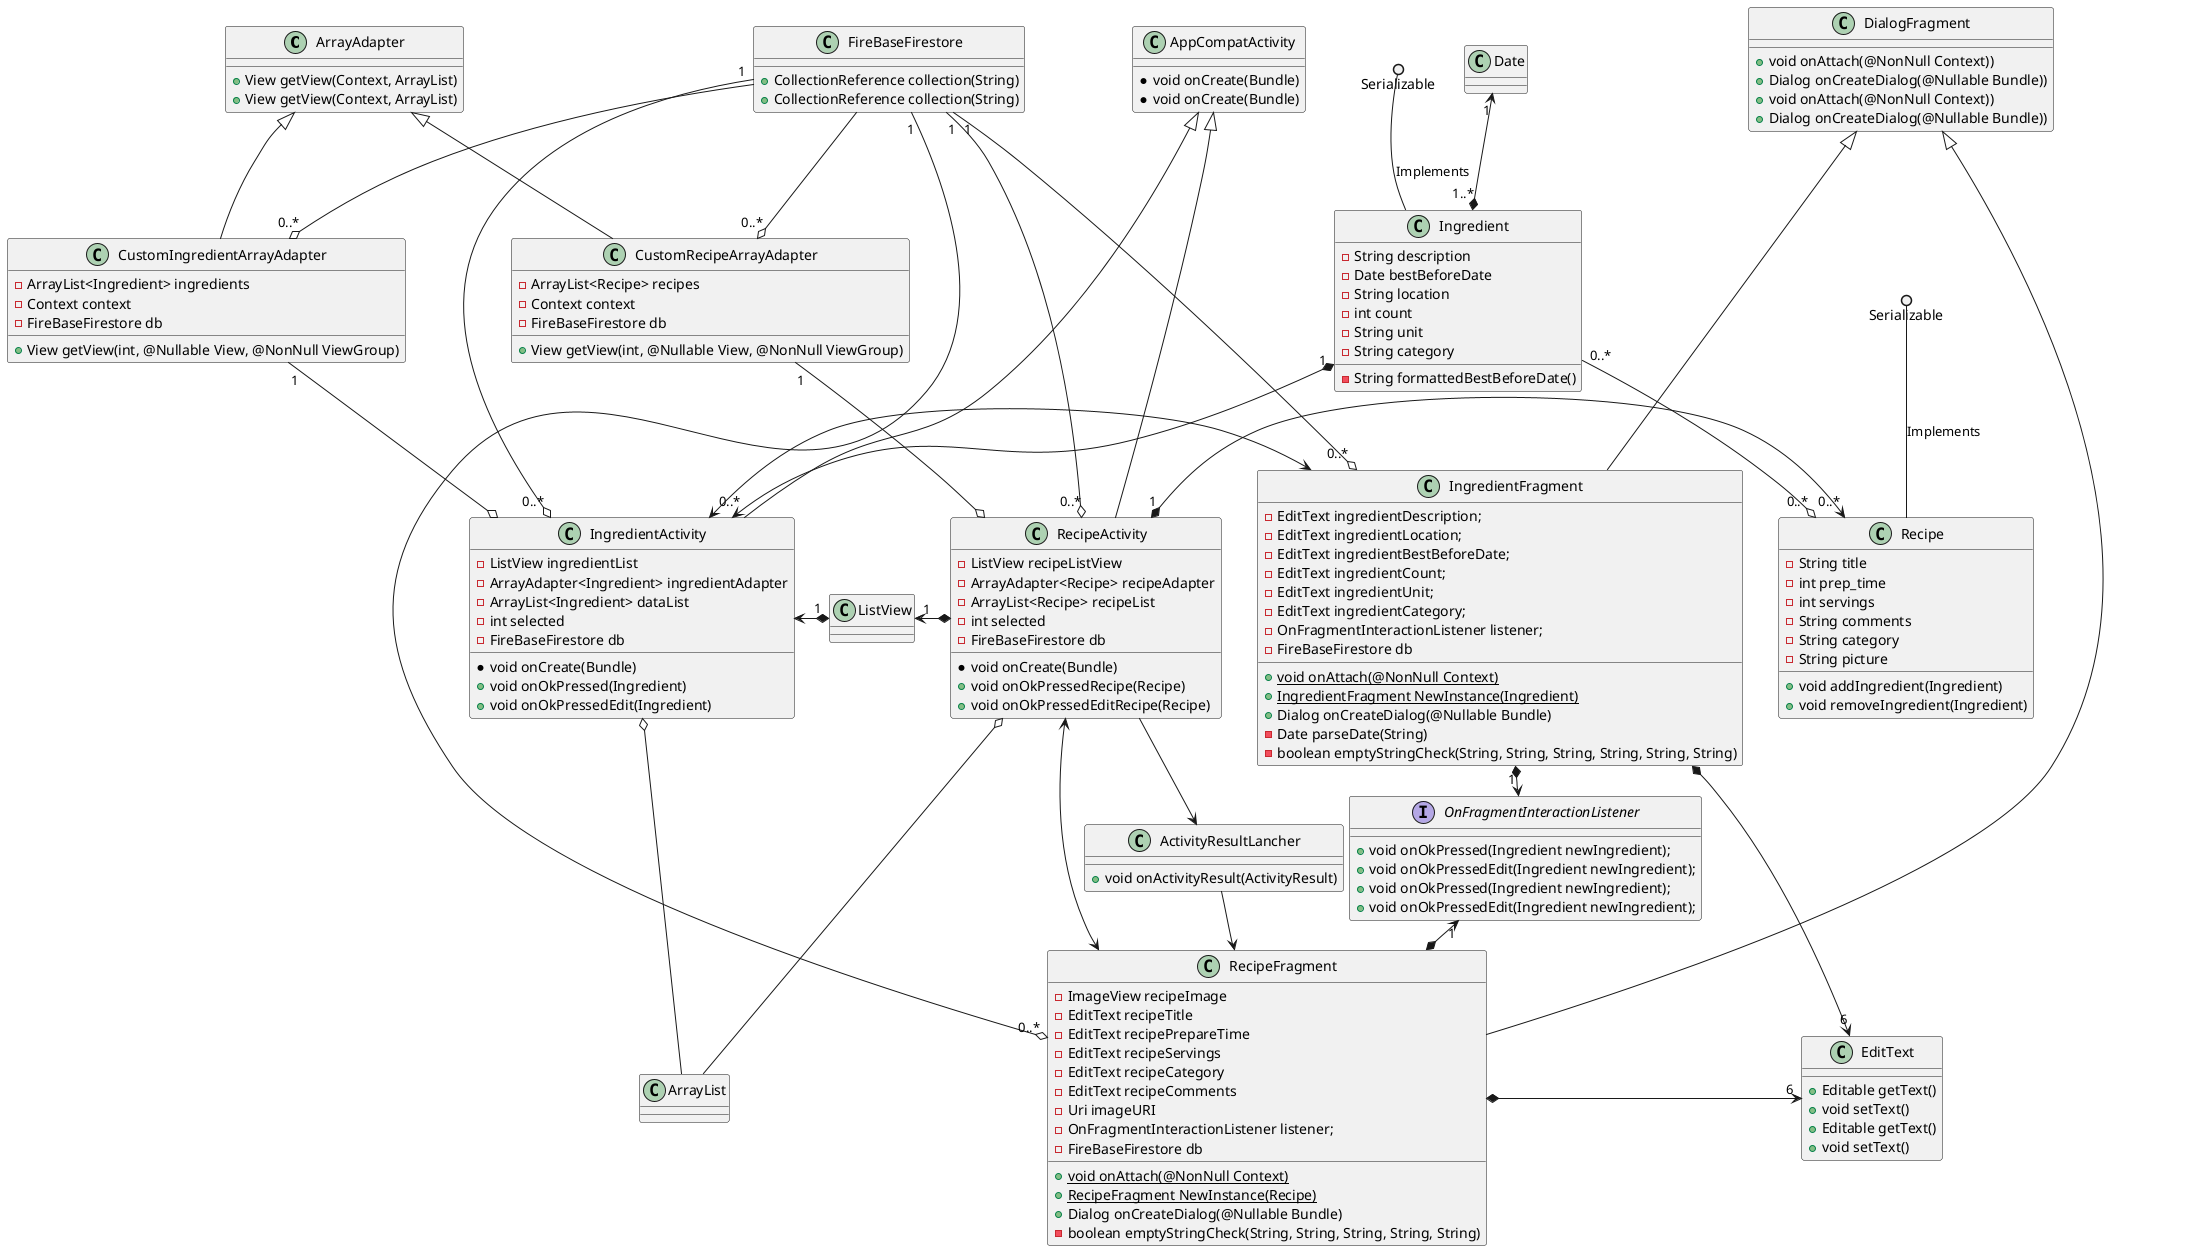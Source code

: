 @startuml
'https://plantuml.com/class-diagram
class ArrayAdapter {
+View getView(Context, ArrayList)
}

class EditText {
+Editable getText()
+void setText()
}

class FireBaseFirestore {
+CollectionReference collection(String)
}

class Ingredient {
-String description
-Date bestBeforeDate
-String location
-int count
-String unit
-String category

-String formattedBestBeforeDate()
}

class AppCompatActivity {
*void onCreate(Bundle)
}

class IngredientActivity {
-ListView ingredientList
-ArrayAdapter<Ingredient> ingredientAdapter
-ArrayList<Ingredient> dataList
-int selected
-FireBaseFirestore db

*void onCreate(Bundle)
+void onOkPressed(Ingredient)
+void onOkPressedEdit(Ingredient)
}

class DialogFragment {
+void onAttach(@NonNull Context))
+Dialog onCreateDialog(@Nullable Bundle))
}

class IngredientFragment {
-EditText ingredientDescription;
-EditText ingredientLocation;
-EditText ingredientBestBeforeDate;
-EditText ingredientCount;
-EditText ingredientUnit;
-EditText ingredientCategory;
-OnFragmentInteractionListener listener;
-FireBaseFirestore db

+ {static} void onAttach(@NonNull Context)
+ {static} IngredientFragment NewInstance(Ingredient)
+ Dialog onCreateDialog(@Nullable Bundle)
- Date parseDate(String)
- boolean emptyStringCheck(String, String, String, String, String, String)
}

interface OnFragmentInteractionListener {
+void onOkPressed(Ingredient newIngredient);
+void onOkPressedEdit(Ingredient newIngredient);
}

class CustomIngredientArrayAdapter extends ArrayAdapter {
- ArrayList<Ingredient> ingredients
- Context context
- FireBaseFirestore db

+ View getView(int, @Nullable View, @NonNull ViewGroup)
}



class ArrayAdapter {
+View getView(Context, ArrayList)
}

class EditText {
+Editable getText()
+void setText()
}

class FireBaseFirestore {
+CollectionReference collection(String)
}

class ActivityResultLancher {
    +void onActivityResult(ActivityResult)
}

class Recipe {
-String title
-int prep_time
-int servings
-String comments
-String category
-String picture

+void addIngredient(Ingredient)
+void removeIngredient(Ingredient)
}

class AppCompatActivity {
*void onCreate(Bundle)
}

class RecipeActivity {
-ListView recipeListView
-ArrayAdapter<Recipe> recipeAdapter
-ArrayList<Recipe> recipeList
-int selected
-FireBaseFirestore db

*void onCreate(Bundle)
+void onOkPressedRecipe(Recipe)
+void onOkPressedEditRecipe(Recipe)
}

class DialogFragment {
+void onAttach(@NonNull Context))
+Dialog onCreateDialog(@Nullable Bundle))
}

class RecipeFragment {
-ImageView recipeImage
-EditText recipeTitle
-EditText recipePrepareTime
-EditText recipeServings
-EditText recipeCategory
-EditText recipeComments
-Uri imageURI
-OnFragmentInteractionListener listener;
-FireBaseFirestore db

+ {static} void onAttach(@NonNull Context)
+ {static} RecipeFragment NewInstance(Recipe)
+ Dialog onCreateDialog(@Nullable Bundle)
- boolean emptyStringCheck(String, String, String, String, String)
}

interface OnFragmentInteractionListener {
+void onOkPressed(Ingredient newIngredient);
+void onOkPressedEdit(Ingredient newIngredient);
}

class CustomRecipeArrayAdapter extends ArrayAdapter {
- ArrayList<Recipe> recipes
- Context context
- FireBaseFirestore db

+ View getView(int, @Nullable View, @NonNull ViewGroup)
}

Serializable ()-- Recipe : Implements
Ingredient "0..*" --o "0..*" Recipe

RecipeActivity "1" *-> "0..*" Recipe
ListView "1" <-* RecipeActivity
CustomRecipeArrayAdapter "1" --o RecipeActivity
FireBaseFirestore "1" --o "0..*" RecipeActivity
RecipeActivity o-- ArrayList
AppCompatActivity <|--- RecipeActivity
DialogFragment <|--- RecipeFragment

RecipeFragment *-> "6" EditText
OnFragmentInteractionListener "1" <-* RecipeFragment
FireBaseFirestore "1" --o "0..*" RecipeFragment
FireBaseFirestore --o "0..*" CustomRecipeArrayAdapter

RecipeActivity <--> RecipeFragment




Serializable ()-- Ingredient : Implements
Date "1" <--* "1..*" Ingredient

Ingredient "1" *-> "0..*" IngredientActivity
IngredientActivity <-* "1" ListView
CustomIngredientArrayAdapter "1" -o IngredientActivity
FireBaseFirestore "1" --o "0..*" IngredientActivity
IngredientActivity o- ArrayList
AppCompatActivity <|--- IngredientActivity
DialogFragment <|--- IngredientFragment

IngredientFragment *--> "6" EditText
IngredientFragment "1" *->  OnFragmentInteractionListener
FireBaseFirestore "1" --o "0..*" IngredientFragment
FireBaseFirestore --o "0..*" CustomIngredientArrayAdapter

IngredientActivity <-> IngredientFragment
RecipeActivity -> ActivityResultLancher
ActivityResultLancher -> RecipeFragment


@enduml